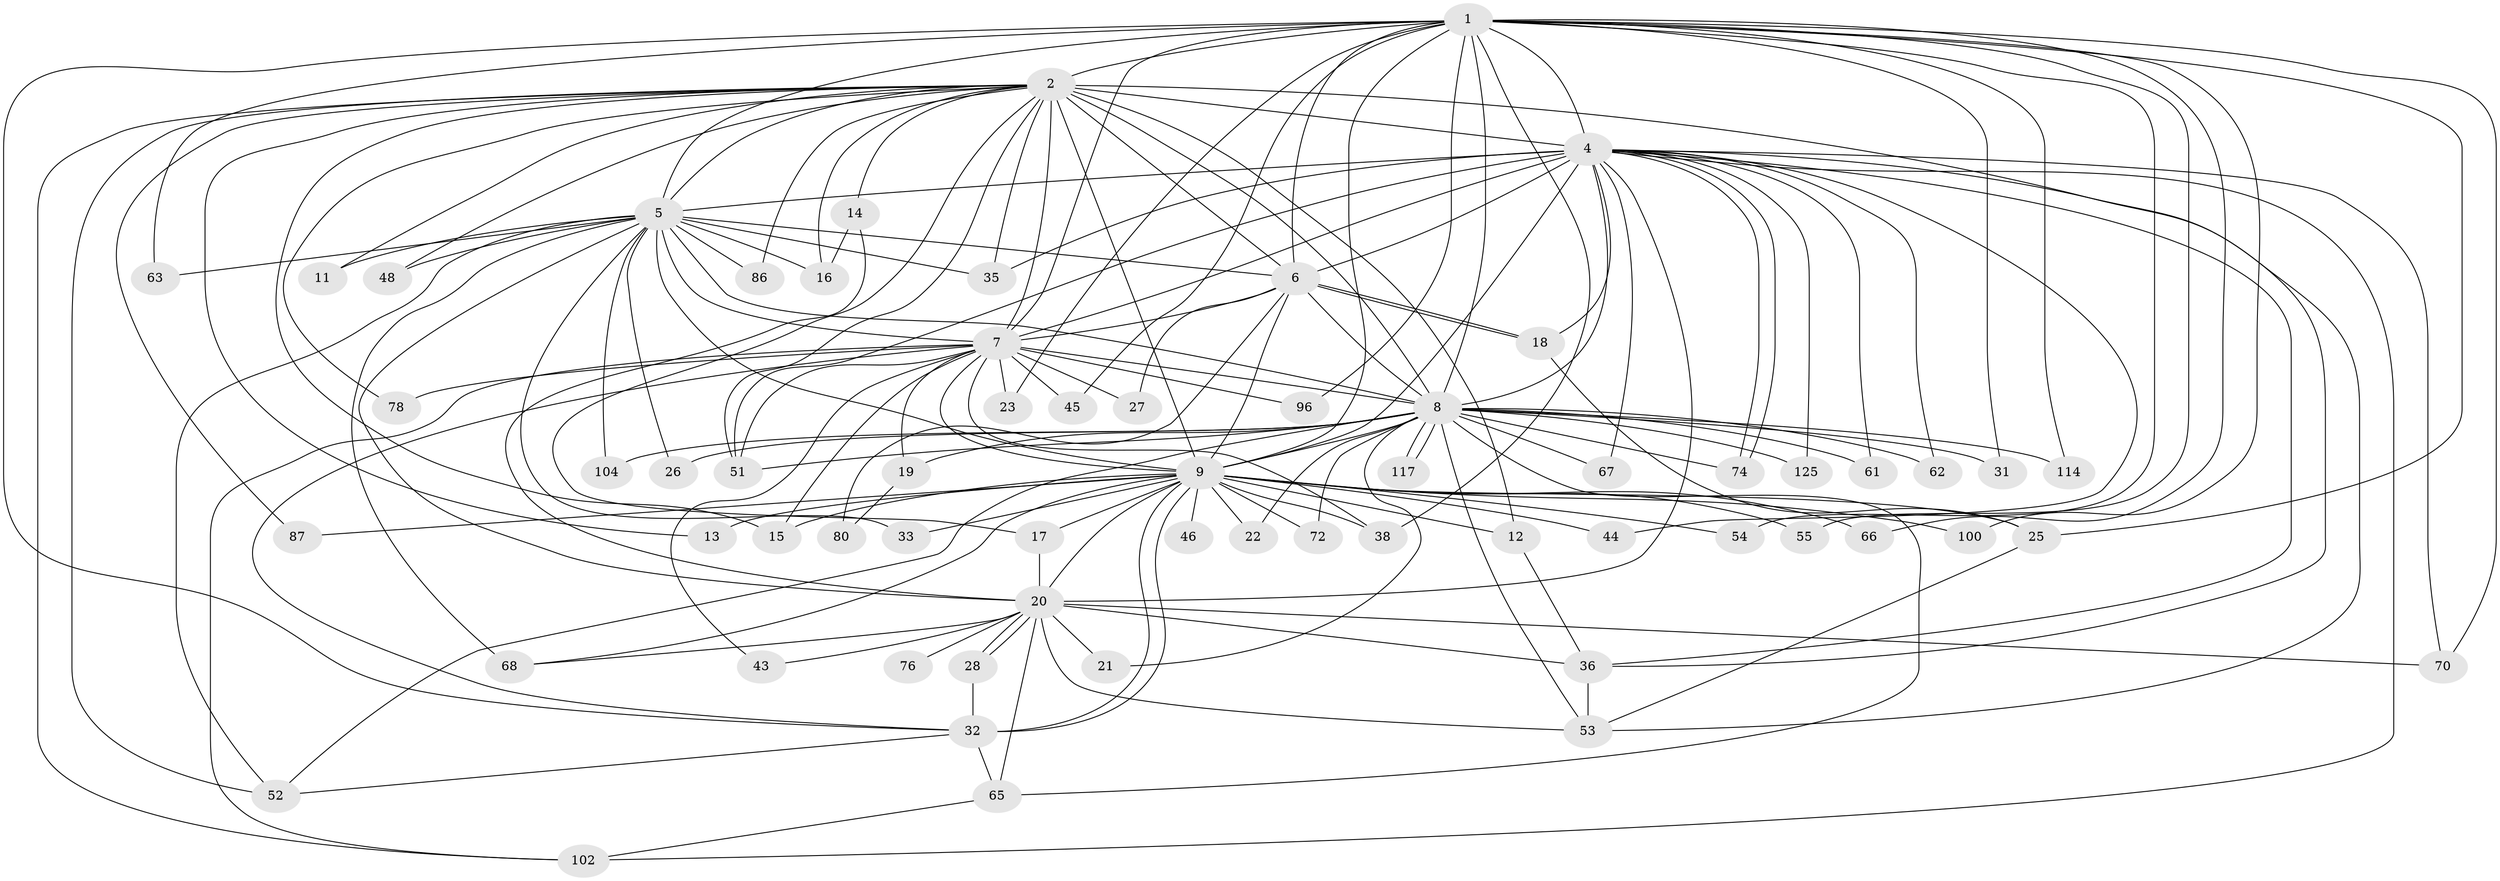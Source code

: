 // original degree distribution, {26: 0.015873015873015872, 15: 0.007936507936507936, 30: 0.007936507936507936, 29: 0.015873015873015872, 17: 0.007936507936507936, 23: 0.007936507936507936, 31: 0.007936507936507936, 19: 0.007936507936507936, 2: 0.5476190476190477, 3: 0.2698412698412698, 4: 0.05555555555555555, 12: 0.007936507936507936, 6: 0.015873015873015872, 5: 0.015873015873015872, 7: 0.007936507936507936}
// Generated by graph-tools (version 1.1) at 2025/14/03/09/25 04:14:18]
// undirected, 63 vertices, 162 edges
graph export_dot {
graph [start="1"]
  node [color=gray90,style=filled];
  1 [super="+83"];
  2 [super="+3+60+34"];
  4 [super="+30+29+94+109+110+90+24+40+37+56+64+92+49"];
  5 [super="+73"];
  6;
  7;
  8 [super="+50"];
  9 [super="+10+75+42"];
  11;
  12;
  13;
  14;
  15 [super="+124"];
  16;
  17;
  18;
  19;
  20 [super="+58"];
  21;
  22;
  23;
  25 [super="+121"];
  26;
  27;
  28;
  31;
  32 [super="+39"];
  33;
  35 [super="+85"];
  36 [super="+115"];
  38 [super="+88"];
  43;
  44;
  45;
  46;
  48 [super="+122"];
  51 [super="+57"];
  52 [super="+81"];
  53 [super="+82+79"];
  54;
  55;
  61;
  62;
  63;
  65 [super="+71"];
  66;
  67;
  68 [super="+93"];
  70;
  72;
  74 [super="+112"];
  76;
  78;
  80;
  86;
  87;
  96;
  100;
  102 [super="+126+106"];
  104;
  114;
  117;
  125;
  1 -- 2 [weight=2];
  1 -- 4 [weight=3];
  1 -- 5;
  1 -- 6;
  1 -- 7 [weight=2];
  1 -- 8;
  1 -- 9 [weight=2];
  1 -- 23;
  1 -- 25;
  1 -- 31;
  1 -- 45;
  1 -- 54;
  1 -- 55;
  1 -- 63;
  1 -- 66;
  1 -- 70;
  1 -- 96;
  1 -- 100;
  1 -- 114;
  1 -- 38;
  1 -- 32;
  2 -- 4 [weight=5];
  2 -- 5 [weight=3];
  2 -- 6 [weight=3];
  2 -- 7 [weight=2];
  2 -- 8 [weight=2];
  2 -- 9 [weight=5];
  2 -- 12;
  2 -- 78;
  2 -- 86;
  2 -- 11;
  2 -- 13;
  2 -- 14;
  2 -- 15;
  2 -- 17;
  2 -- 87;
  2 -- 35;
  2 -- 102;
  2 -- 48;
  2 -- 51;
  2 -- 52;
  2 -- 36;
  2 -- 16;
  4 -- 5 [weight=5];
  4 -- 6 [weight=2];
  4 -- 7;
  4 -- 8;
  4 -- 9 [weight=4];
  4 -- 44;
  4 -- 53;
  4 -- 67;
  4 -- 74;
  4 -- 74;
  4 -- 35;
  4 -- 36;
  4 -- 125;
  4 -- 20 [weight=3];
  4 -- 51 [weight=2];
  4 -- 70;
  4 -- 102;
  4 -- 62;
  4 -- 18;
  4 -- 61;
  5 -- 6 [weight=2];
  5 -- 7;
  5 -- 8;
  5 -- 9 [weight=3];
  5 -- 11;
  5 -- 16;
  5 -- 20;
  5 -- 26;
  5 -- 33;
  5 -- 48 [weight=2];
  5 -- 52;
  5 -- 63;
  5 -- 68 [weight=2];
  5 -- 86;
  5 -- 104;
  5 -- 35;
  6 -- 7;
  6 -- 8;
  6 -- 9 [weight=3];
  6 -- 18;
  6 -- 18;
  6 -- 27;
  6 -- 80;
  7 -- 8 [weight=2];
  7 -- 9 [weight=2];
  7 -- 15;
  7 -- 19;
  7 -- 23;
  7 -- 27;
  7 -- 38;
  7 -- 43;
  7 -- 45;
  7 -- 51;
  7 -- 78;
  7 -- 96;
  7 -- 102;
  7 -- 32;
  8 -- 9 [weight=7];
  8 -- 19;
  8 -- 21;
  8 -- 22;
  8 -- 26;
  8 -- 31;
  8 -- 51;
  8 -- 52;
  8 -- 61;
  8 -- 62;
  8 -- 65;
  8 -- 67;
  8 -- 72;
  8 -- 104;
  8 -- 114;
  8 -- 117;
  8 -- 117;
  8 -- 125;
  8 -- 74;
  8 -- 53;
  9 -- 13;
  9 -- 22;
  9 -- 25;
  9 -- 32;
  9 -- 32;
  9 -- 66;
  9 -- 68;
  9 -- 72;
  9 -- 12;
  9 -- 17;
  9 -- 87;
  9 -- 33;
  9 -- 100;
  9 -- 38;
  9 -- 44;
  9 -- 46;
  9 -- 54;
  9 -- 55;
  9 -- 20;
  9 -- 15;
  12 -- 36;
  14 -- 16;
  14 -- 20;
  17 -- 20;
  18 -- 25;
  19 -- 80;
  20 -- 21;
  20 -- 28;
  20 -- 28;
  20 -- 36;
  20 -- 43;
  20 -- 76 [weight=2];
  20 -- 53;
  20 -- 68;
  20 -- 65;
  20 -- 70;
  25 -- 53;
  28 -- 32;
  32 -- 65;
  32 -- 52;
  36 -- 53;
  65 -- 102;
}
